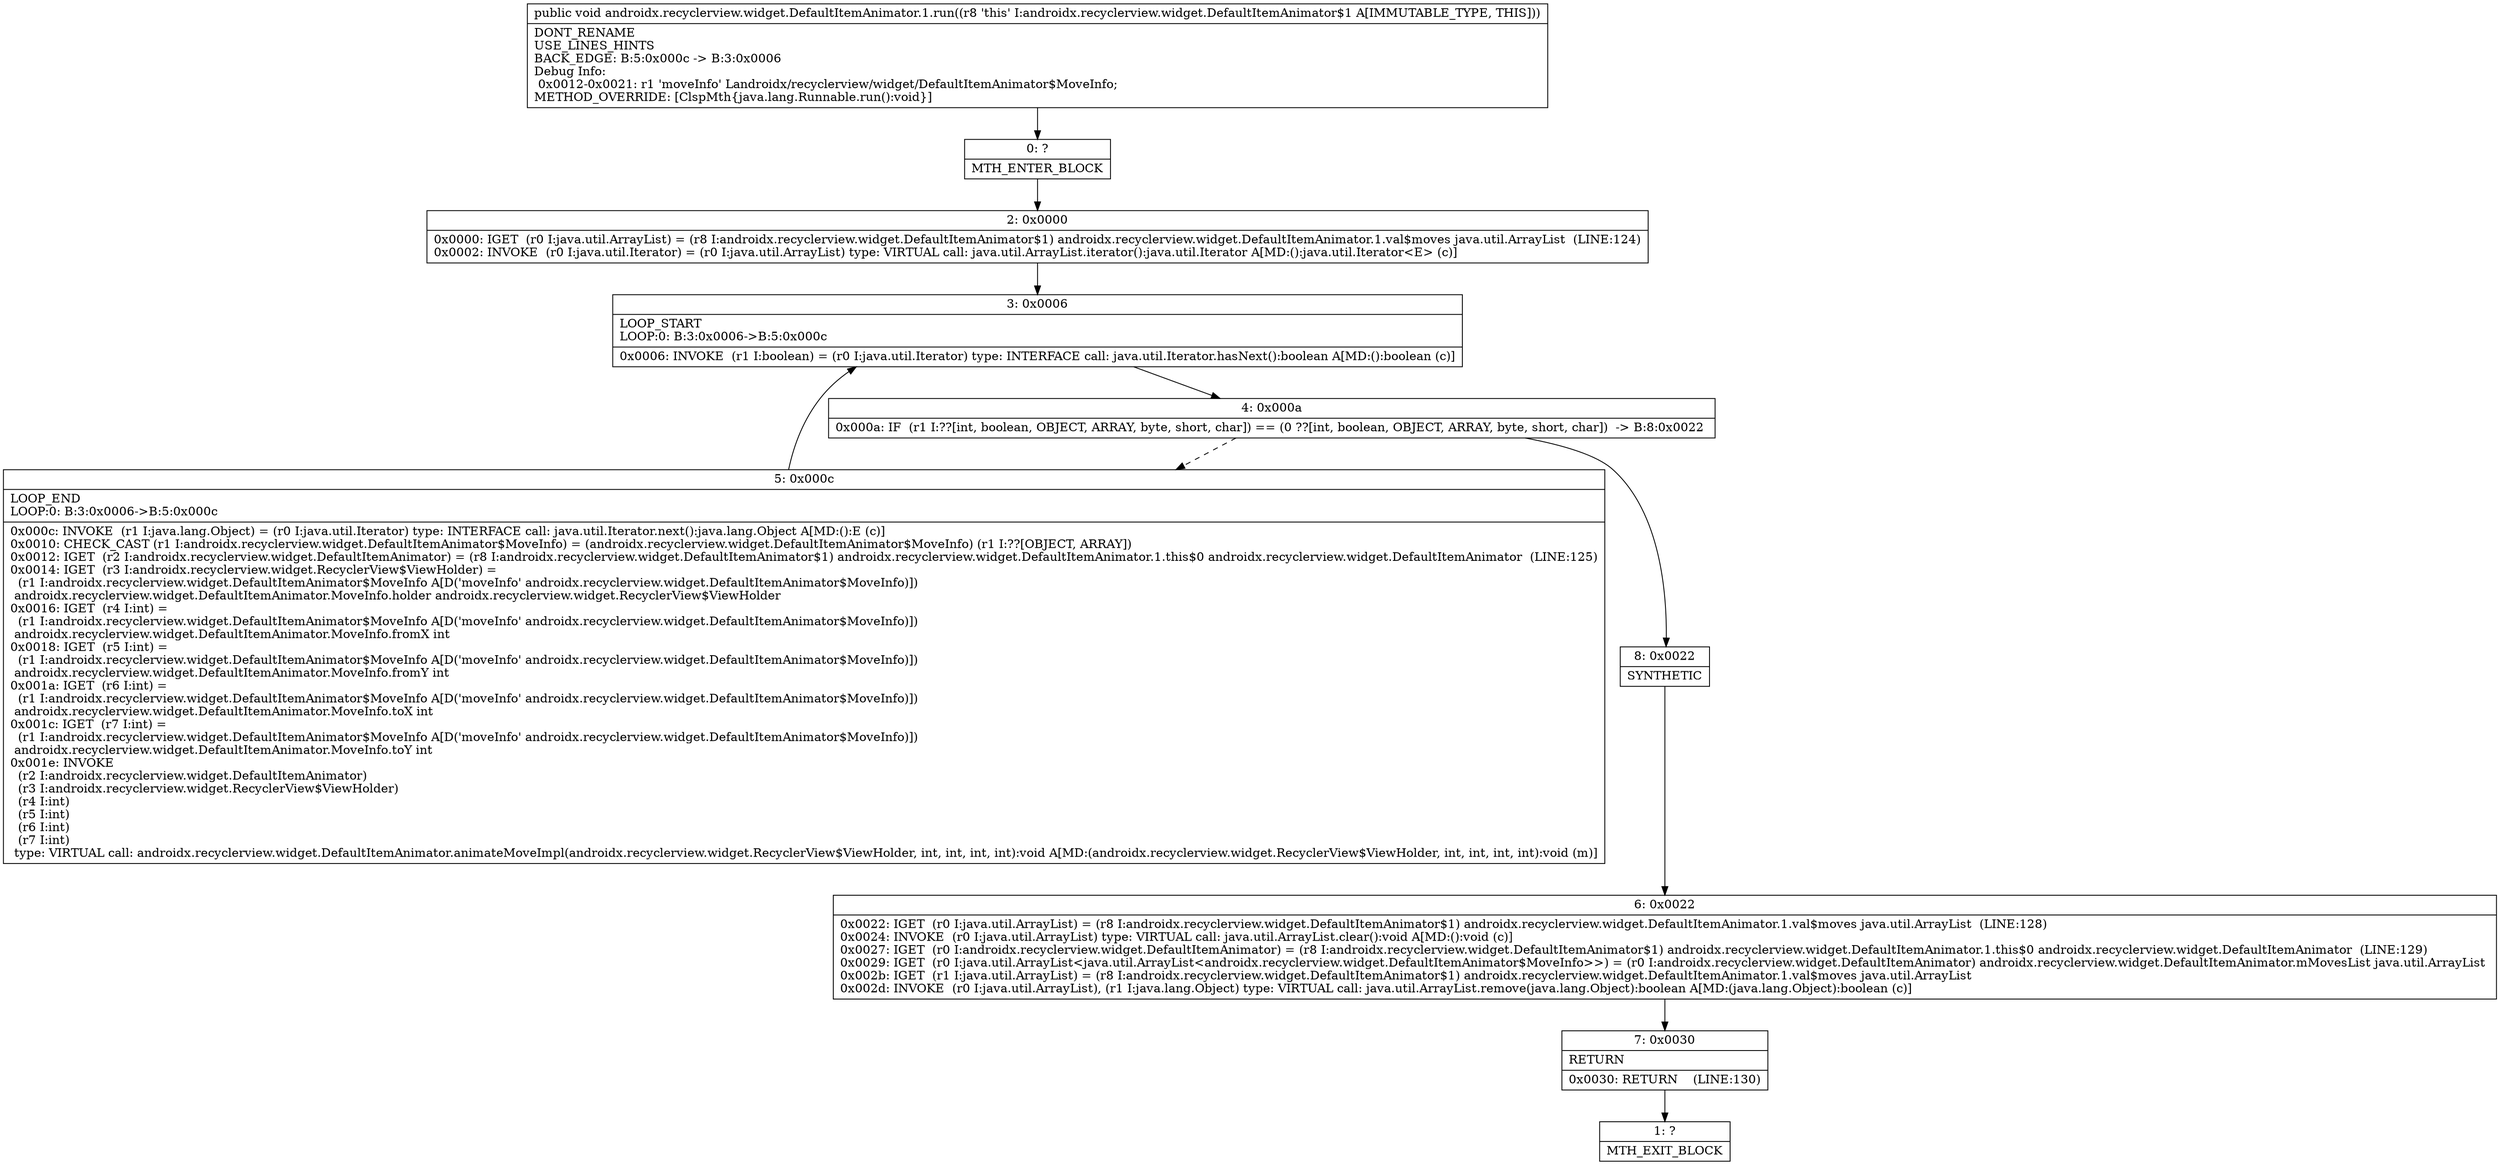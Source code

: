 digraph "CFG forandroidx.recyclerview.widget.DefaultItemAnimator.1.run()V" {
Node_0 [shape=record,label="{0\:\ ?|MTH_ENTER_BLOCK\l}"];
Node_2 [shape=record,label="{2\:\ 0x0000|0x0000: IGET  (r0 I:java.util.ArrayList) = (r8 I:androidx.recyclerview.widget.DefaultItemAnimator$1) androidx.recyclerview.widget.DefaultItemAnimator.1.val$moves java.util.ArrayList  (LINE:124)\l0x0002: INVOKE  (r0 I:java.util.Iterator) = (r0 I:java.util.ArrayList) type: VIRTUAL call: java.util.ArrayList.iterator():java.util.Iterator A[MD:():java.util.Iterator\<E\> (c)]\l}"];
Node_3 [shape=record,label="{3\:\ 0x0006|LOOP_START\lLOOP:0: B:3:0x0006\-\>B:5:0x000c\l|0x0006: INVOKE  (r1 I:boolean) = (r0 I:java.util.Iterator) type: INTERFACE call: java.util.Iterator.hasNext():boolean A[MD:():boolean (c)]\l}"];
Node_4 [shape=record,label="{4\:\ 0x000a|0x000a: IF  (r1 I:??[int, boolean, OBJECT, ARRAY, byte, short, char]) == (0 ??[int, boolean, OBJECT, ARRAY, byte, short, char])  \-\> B:8:0x0022 \l}"];
Node_5 [shape=record,label="{5\:\ 0x000c|LOOP_END\lLOOP:0: B:3:0x0006\-\>B:5:0x000c\l|0x000c: INVOKE  (r1 I:java.lang.Object) = (r0 I:java.util.Iterator) type: INTERFACE call: java.util.Iterator.next():java.lang.Object A[MD:():E (c)]\l0x0010: CHECK_CAST (r1 I:androidx.recyclerview.widget.DefaultItemAnimator$MoveInfo) = (androidx.recyclerview.widget.DefaultItemAnimator$MoveInfo) (r1 I:??[OBJECT, ARRAY]) \l0x0012: IGET  (r2 I:androidx.recyclerview.widget.DefaultItemAnimator) = (r8 I:androidx.recyclerview.widget.DefaultItemAnimator$1) androidx.recyclerview.widget.DefaultItemAnimator.1.this$0 androidx.recyclerview.widget.DefaultItemAnimator  (LINE:125)\l0x0014: IGET  (r3 I:androidx.recyclerview.widget.RecyclerView$ViewHolder) = \l  (r1 I:androidx.recyclerview.widget.DefaultItemAnimator$MoveInfo A[D('moveInfo' androidx.recyclerview.widget.DefaultItemAnimator$MoveInfo)])\l androidx.recyclerview.widget.DefaultItemAnimator.MoveInfo.holder androidx.recyclerview.widget.RecyclerView$ViewHolder \l0x0016: IGET  (r4 I:int) = \l  (r1 I:androidx.recyclerview.widget.DefaultItemAnimator$MoveInfo A[D('moveInfo' androidx.recyclerview.widget.DefaultItemAnimator$MoveInfo)])\l androidx.recyclerview.widget.DefaultItemAnimator.MoveInfo.fromX int \l0x0018: IGET  (r5 I:int) = \l  (r1 I:androidx.recyclerview.widget.DefaultItemAnimator$MoveInfo A[D('moveInfo' androidx.recyclerview.widget.DefaultItemAnimator$MoveInfo)])\l androidx.recyclerview.widget.DefaultItemAnimator.MoveInfo.fromY int \l0x001a: IGET  (r6 I:int) = \l  (r1 I:androidx.recyclerview.widget.DefaultItemAnimator$MoveInfo A[D('moveInfo' androidx.recyclerview.widget.DefaultItemAnimator$MoveInfo)])\l androidx.recyclerview.widget.DefaultItemAnimator.MoveInfo.toX int \l0x001c: IGET  (r7 I:int) = \l  (r1 I:androidx.recyclerview.widget.DefaultItemAnimator$MoveInfo A[D('moveInfo' androidx.recyclerview.widget.DefaultItemAnimator$MoveInfo)])\l androidx.recyclerview.widget.DefaultItemAnimator.MoveInfo.toY int \l0x001e: INVOKE  \l  (r2 I:androidx.recyclerview.widget.DefaultItemAnimator)\l  (r3 I:androidx.recyclerview.widget.RecyclerView$ViewHolder)\l  (r4 I:int)\l  (r5 I:int)\l  (r6 I:int)\l  (r7 I:int)\l type: VIRTUAL call: androidx.recyclerview.widget.DefaultItemAnimator.animateMoveImpl(androidx.recyclerview.widget.RecyclerView$ViewHolder, int, int, int, int):void A[MD:(androidx.recyclerview.widget.RecyclerView$ViewHolder, int, int, int, int):void (m)]\l}"];
Node_8 [shape=record,label="{8\:\ 0x0022|SYNTHETIC\l}"];
Node_6 [shape=record,label="{6\:\ 0x0022|0x0022: IGET  (r0 I:java.util.ArrayList) = (r8 I:androidx.recyclerview.widget.DefaultItemAnimator$1) androidx.recyclerview.widget.DefaultItemAnimator.1.val$moves java.util.ArrayList  (LINE:128)\l0x0024: INVOKE  (r0 I:java.util.ArrayList) type: VIRTUAL call: java.util.ArrayList.clear():void A[MD:():void (c)]\l0x0027: IGET  (r0 I:androidx.recyclerview.widget.DefaultItemAnimator) = (r8 I:androidx.recyclerview.widget.DefaultItemAnimator$1) androidx.recyclerview.widget.DefaultItemAnimator.1.this$0 androidx.recyclerview.widget.DefaultItemAnimator  (LINE:129)\l0x0029: IGET  (r0 I:java.util.ArrayList\<java.util.ArrayList\<androidx.recyclerview.widget.DefaultItemAnimator$MoveInfo\>\>) = (r0 I:androidx.recyclerview.widget.DefaultItemAnimator) androidx.recyclerview.widget.DefaultItemAnimator.mMovesList java.util.ArrayList \l0x002b: IGET  (r1 I:java.util.ArrayList) = (r8 I:androidx.recyclerview.widget.DefaultItemAnimator$1) androidx.recyclerview.widget.DefaultItemAnimator.1.val$moves java.util.ArrayList \l0x002d: INVOKE  (r0 I:java.util.ArrayList), (r1 I:java.lang.Object) type: VIRTUAL call: java.util.ArrayList.remove(java.lang.Object):boolean A[MD:(java.lang.Object):boolean (c)]\l}"];
Node_7 [shape=record,label="{7\:\ 0x0030|RETURN\l|0x0030: RETURN    (LINE:130)\l}"];
Node_1 [shape=record,label="{1\:\ ?|MTH_EXIT_BLOCK\l}"];
MethodNode[shape=record,label="{public void androidx.recyclerview.widget.DefaultItemAnimator.1.run((r8 'this' I:androidx.recyclerview.widget.DefaultItemAnimator$1 A[IMMUTABLE_TYPE, THIS]))  | DONT_RENAME\lUSE_LINES_HINTS\lBACK_EDGE: B:5:0x000c \-\> B:3:0x0006\lDebug Info:\l  0x0012\-0x0021: r1 'moveInfo' Landroidx\/recyclerview\/widget\/DefaultItemAnimator$MoveInfo;\lMETHOD_OVERRIDE: [ClspMth\{java.lang.Runnable.run():void\}]\l}"];
MethodNode -> Node_0;Node_0 -> Node_2;
Node_2 -> Node_3;
Node_3 -> Node_4;
Node_4 -> Node_5[style=dashed];
Node_4 -> Node_8;
Node_5 -> Node_3;
Node_8 -> Node_6;
Node_6 -> Node_7;
Node_7 -> Node_1;
}

